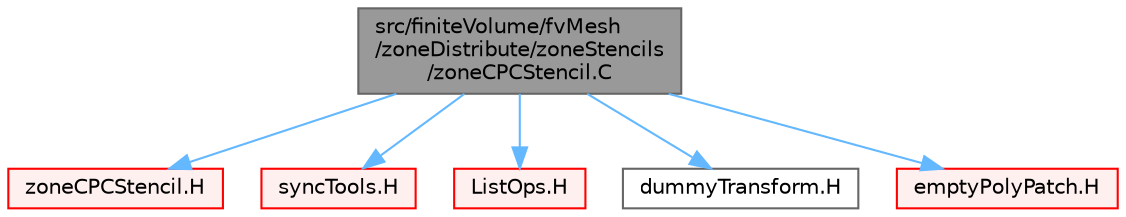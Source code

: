 digraph "src/finiteVolume/fvMesh/zoneDistribute/zoneStencils/zoneCPCStencil.C"
{
 // LATEX_PDF_SIZE
  bgcolor="transparent";
  edge [fontname=Helvetica,fontsize=10,labelfontname=Helvetica,labelfontsize=10];
  node [fontname=Helvetica,fontsize=10,shape=box,height=0.2,width=0.4];
  Node1 [id="Node000001",label="src/finiteVolume/fvMesh\l/zoneDistribute/zoneStencils\l/zoneCPCStencil.C",height=0.2,width=0.4,color="gray40", fillcolor="grey60", style="filled", fontcolor="black",tooltip=" "];
  Node1 -> Node2 [id="edge1_Node000001_Node000002",color="steelblue1",style="solid",tooltip=" "];
  Node2 [id="Node000002",label="zoneCPCStencil.H",height=0.2,width=0.4,color="red", fillcolor="#FFF0F0", style="filled",URL="$zoneCPCStencil_8H.html",tooltip=" "];
  Node1 -> Node349 [id="edge2_Node000001_Node000349",color="steelblue1",style="solid",tooltip=" "];
  Node349 [id="Node000349",label="syncTools.H",height=0.2,width=0.4,color="red", fillcolor="#FFF0F0", style="filled",URL="$syncTools_8H.html",tooltip=" "];
  Node1 -> Node173 [id="edge3_Node000001_Node000173",color="steelblue1",style="solid",tooltip=" "];
  Node173 [id="Node000173",label="ListOps.H",height=0.2,width=0.4,color="red", fillcolor="#FFF0F0", style="filled",URL="$ListOps_8H.html",tooltip="Various functions to operate on Lists."];
  Node1 -> Node363 [id="edge4_Node000001_Node000363",color="steelblue1",style="solid",tooltip=" "];
  Node363 [id="Node000363",label="dummyTransform.H",height=0.2,width=0.4,color="grey40", fillcolor="white", style="filled",URL="$dummyTransform_8H.html",tooltip="Dummy transform to be used with syncTools."];
  Node1 -> Node364 [id="edge5_Node000001_Node000364",color="steelblue1",style="solid",tooltip=" "];
  Node364 [id="Node000364",label="emptyPolyPatch.H",height=0.2,width=0.4,color="red", fillcolor="#FFF0F0", style="filled",URL="$emptyPolyPatch_8H.html",tooltip=" "];
}
